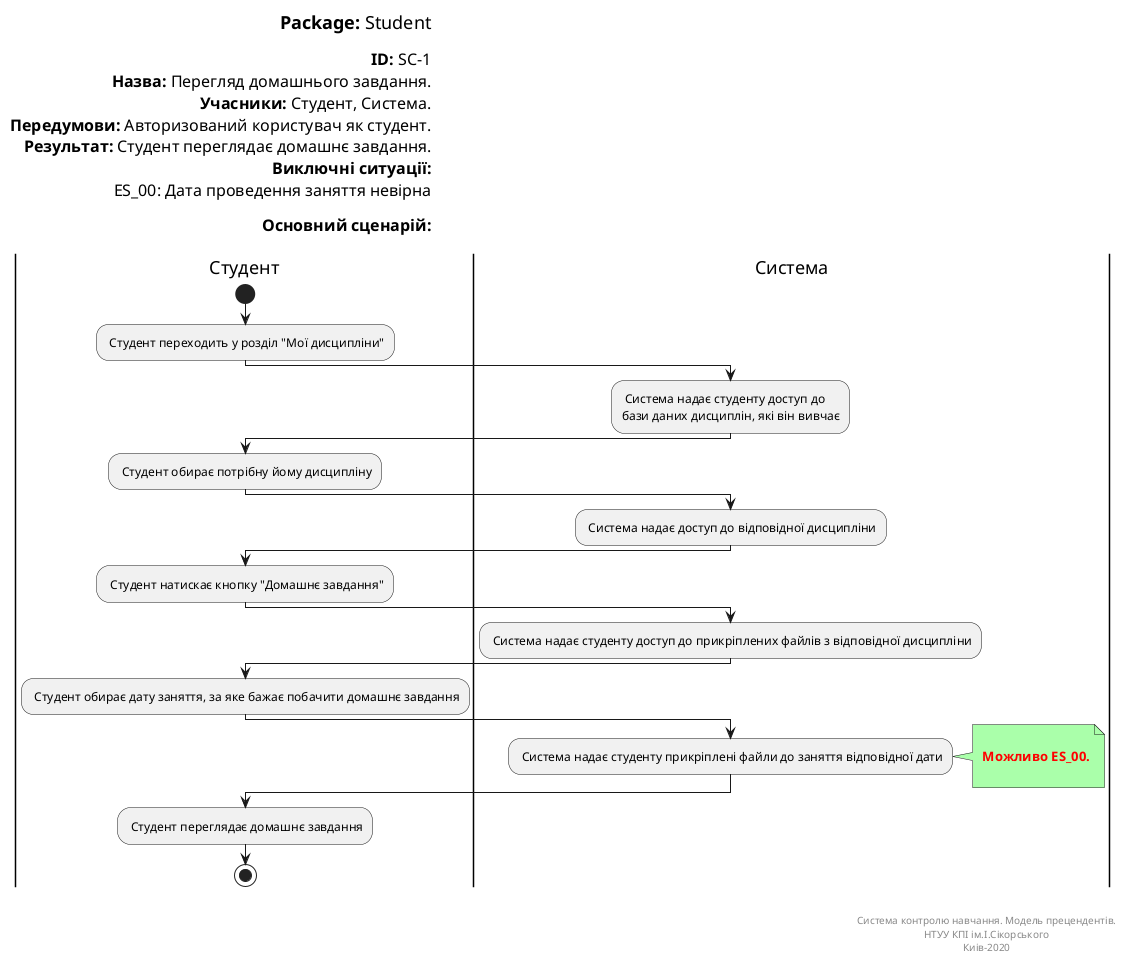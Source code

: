 @startuml
left header
<font color=000 size=18><b>Package:</b> Student

<font color=000 size=16><b>ID:</b> SC-1
<font color=000 size=16><b>Назва:</b> Перегляд домашнього завдання.
<font color=000 size=16><b>Учасники:</b> Студент, Система.
<font color=000 size=16><b>Передумови:</b> Авторизований користувач як студент.
<font color=000 size=16><b>Результат:</b> Студент переглядає домашнє завдання.
<font color=000 size=16><b>Виключні ситуації:</b>
<font color=000 size=16> ES_00: Дата проведення заняття невірна

<font color=000 size=16><b>Основний сценарій:</b>

end header

|Студент|
start
: Студент переходить у розділ "Мої дисципліни";

|Система|
: Система надає студенту доступ до\nбази даних дисциплін, які він вивчає;
   
|Студент|
: Студент обирає потрібну йому дисципліну;   

|Система|
: Система надає доступ до відповідної дисципліни;

|Студент|
: Студент натискає кнопку "Домашнє завдання";   

|Система|
: Система надає студенту доступ до прикріплених файлів з відповідної дисципліни;

|Студент|
: Студент обирає дату заняття, за яке бажає побачити домашнє завдання;

|Система|
: Система надає студенту прикріплені файли до заняття відповідної дати;
note right #aaffaa

<font color=red><b> Можливо ES_00.

end note

|Студент|
: Студент переглядає домашнє завдання;  
  
stop;

right footer


Система контролю навчання. Модель прецендентів.
НТУУ КПІ ім.І.Сікорського
Киів-2020
end footer
@enduml

